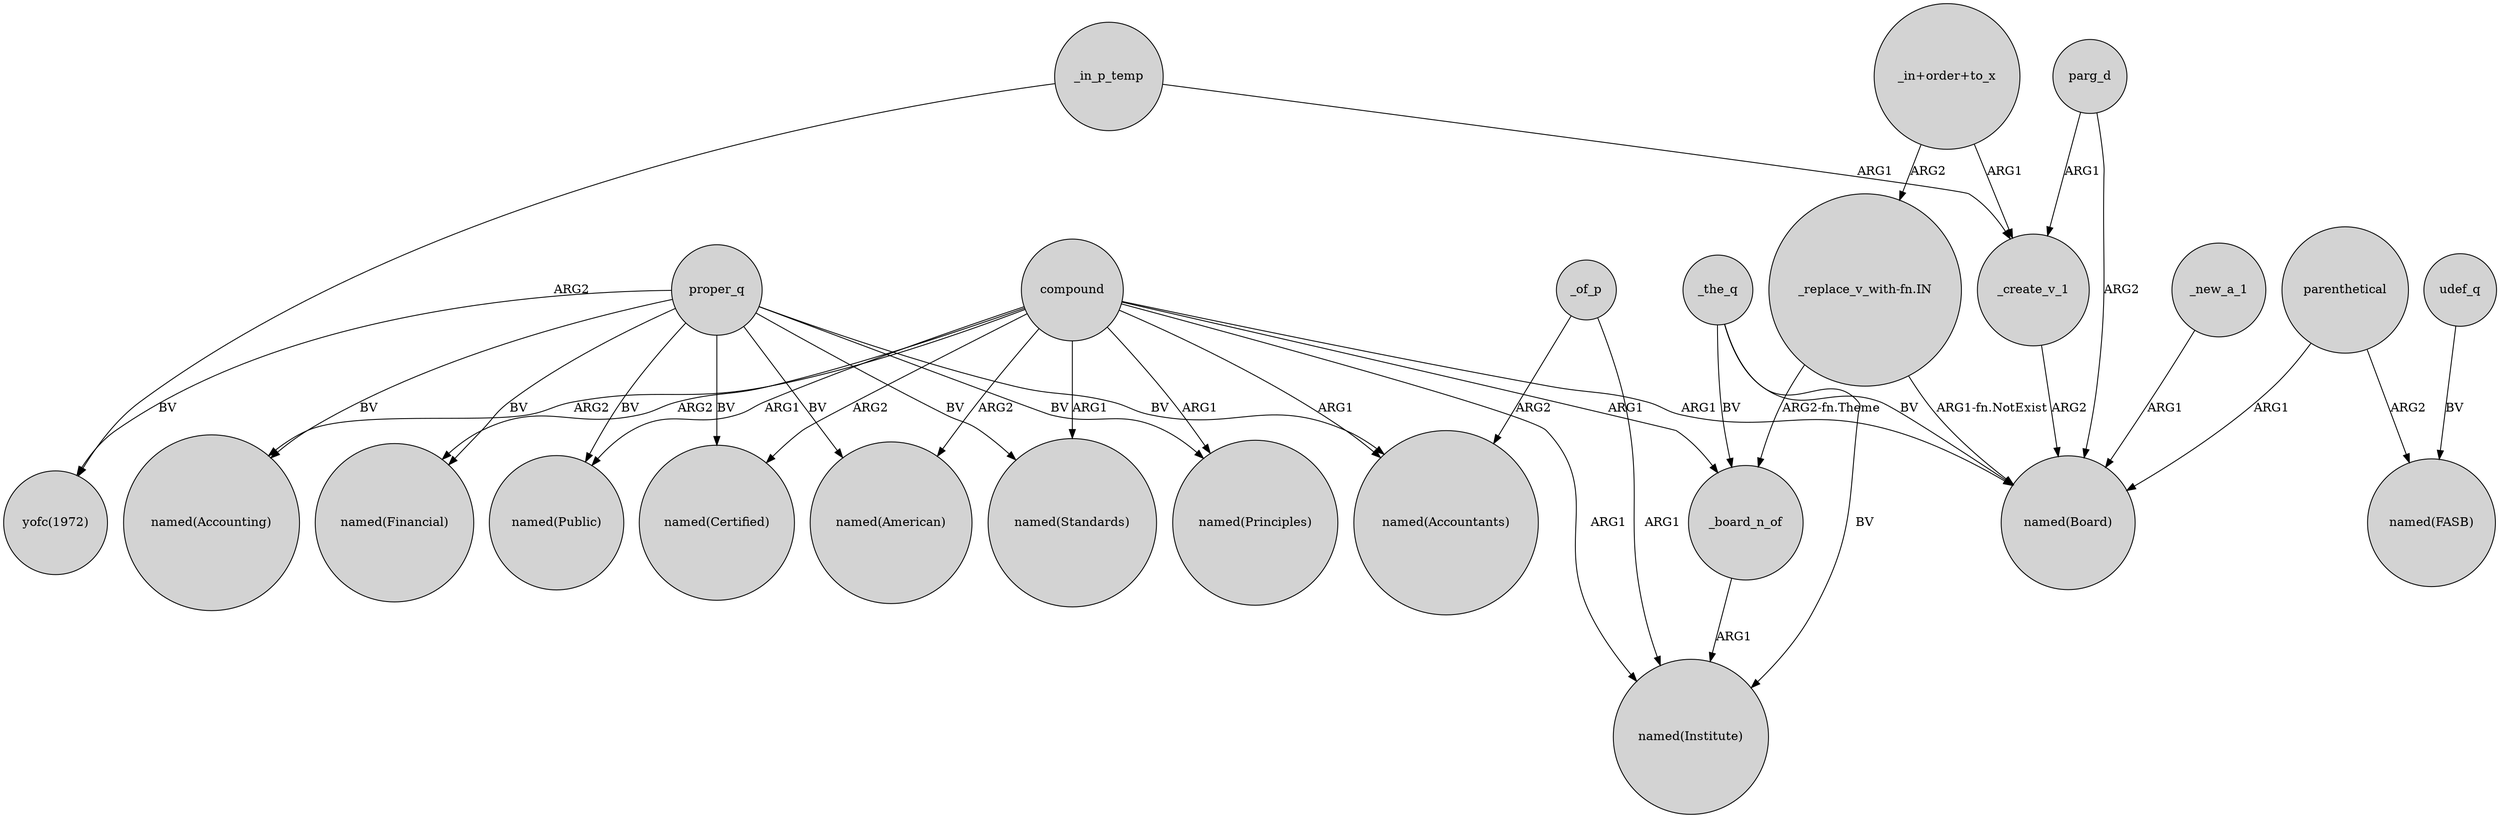 digraph {
	node [shape=circle style=filled]
	proper_q -> "named(Accounting)" [label=BV]
	proper_q -> "named(Accountants)" [label=BV]
	_the_q -> "named(Board)" [label=BV]
	_of_p -> "named(Institute)" [label=ARG1]
	_in_p_temp -> _create_v_1 [label=ARG1]
	_of_p -> "named(Accountants)" [label=ARG2]
	udef_q -> "named(FASB)" [label=BV]
	compound -> "named(Accounting)" [label=ARG2]
	_board_n_of -> "named(Institute)" [label=ARG1]
	proper_q -> "named(American)" [label=BV]
	proper_q -> "yofc(1972)" [label=BV]
	compound -> _board_n_of [label=ARG1]
	proper_q -> "named(Principles)" [label=BV]
	parg_d -> _create_v_1 [label=ARG1]
	compound -> "named(Financial)" [label=ARG2]
	"_replace_v_with-fn.IN" -> _board_n_of [label="ARG2-fn.Theme"]
	proper_q -> "named(Certified)" [label=BV]
	_create_v_1 -> "named(Board)" [label=ARG2]
	"_in+order+to_x" -> "_replace_v_with-fn.IN" [label=ARG2]
	compound -> "named(Certified)" [label=ARG2]
	proper_q -> "named(Standards)" [label=BV]
	compound -> "named(American)" [label=ARG2]
	compound -> "named(Institute)" [label=ARG1]
	"_replace_v_with-fn.IN" -> "named(Board)" [label="ARG1-fn.NotExist"]
	proper_q -> "named(Financial)" [label=BV]
	compound -> "named(Public)" [label=ARG1]
	_the_q -> "named(Institute)" [label=BV]
	compound -> "named(Board)" [label=ARG1]
	"_in+order+to_x" -> _create_v_1 [label=ARG1]
	compound -> "named(Principles)" [label=ARG1]
	compound -> "named(Accountants)" [label=ARG1]
	_the_q -> _board_n_of [label=BV]
	proper_q -> "named(Public)" [label=BV]
	parenthetical -> "named(FASB)" [label=ARG2]
	compound -> "named(Standards)" [label=ARG1]
	parenthetical -> "named(Board)" [label=ARG1]
	_new_a_1 -> "named(Board)" [label=ARG1]
	parg_d -> "named(Board)" [label=ARG2]
	_in_p_temp -> "yofc(1972)" [label=ARG2]
}

